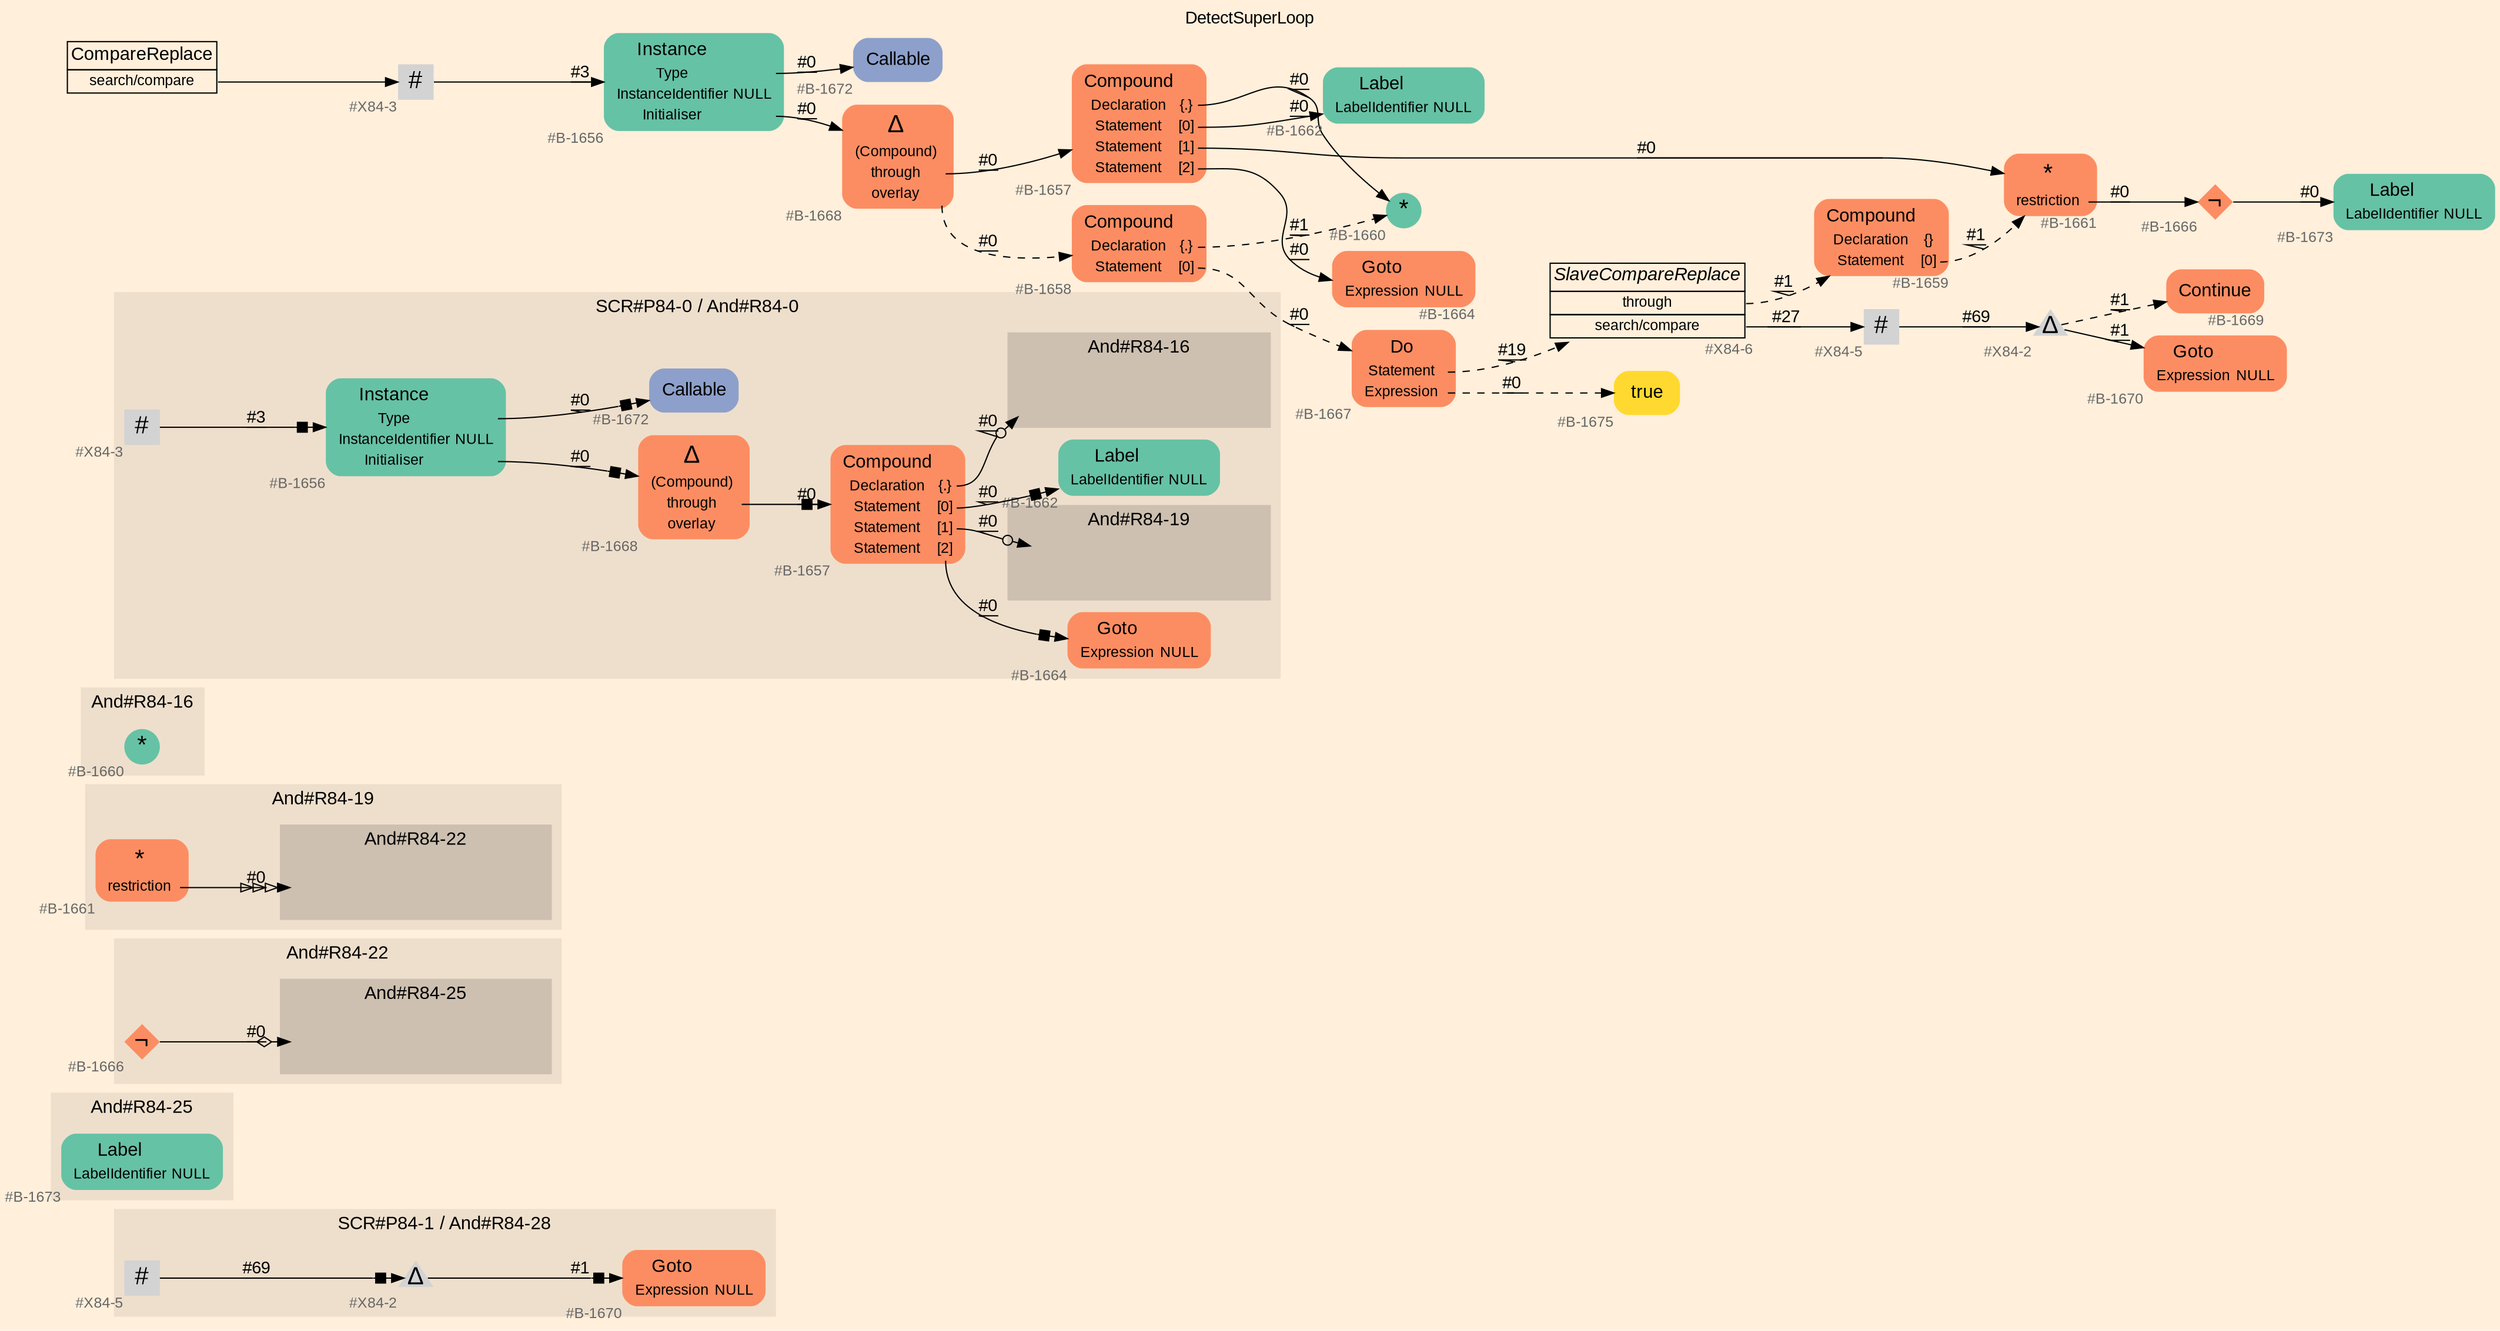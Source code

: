 digraph "DetectSuperLoop" {
label = "DetectSuperLoop"
labelloc = t
graph [
    rankdir = "LR"
    ranksep = 0.3
    bgcolor = antiquewhite1
    color = black
    fontcolor = black
    fontname = "Arial"
];
node [
    fontname = "Arial"
];
edge [
    fontname = "Arial"
];

// -------------------- figure And#R84-28 --------------------
// -------- region And#R84-28 ----------
subgraph "clusterAnd#R84-28" {
    label = "SCR#P84-1 / And#R84-28"
    style = "filled"
    color = antiquewhite2
    fontsize = "15"
    // -------- block And#R84-28/#B-1670 ----------
    "And#R84-28/#B-1670" [
        fillcolor = "/set28/2"
        xlabel = "#B-1670"
        fontsize = "12"
        fontcolor = grey40
        shape = "plaintext"
        label = <<TABLE BORDER="0" CELLBORDER="0" CELLSPACING="0">
         <TR><TD><FONT COLOR="black" POINT-SIZE="15">Goto</FONT></TD></TR>
         <TR><TD><FONT COLOR="black" POINT-SIZE="12">Expression</FONT></TD><TD PORT="port0"><FONT COLOR="black" POINT-SIZE="12">NULL</FONT></TD></TR>
        </TABLE>>
        style = "rounded,filled"
    ];
    
    // -------- block And#R84-28/#X84-2 ----------
    "And#R84-28/#X84-2" [
        xlabel = "#X84-2"
        fontsize = "12"
        fontcolor = grey40
        shape = "triangle"
        label = <<FONT COLOR="black" POINT-SIZE="20">Δ</FONT>>
        style = "filled"
        penwidth = 0.0
        fixedsize = true
        width = 0.4
        height = 0.4
    ];
    
    // -------- block And#R84-28/#X84-5 ----------
    "And#R84-28/#X84-5" [
        xlabel = "#X84-5"
        fontsize = "12"
        fontcolor = grey40
        shape = "square"
        label = <<FONT COLOR="black" POINT-SIZE="20">#</FONT>>
        style = "filled"
        penwidth = 0.0
        fixedsize = true
        width = 0.4
        height = 0.4
    ];
    
}

"And#R84-28/#X84-2" -> "And#R84-28/#B-1670" [
    arrowhead="normalnonebox"
    label = "#1"
    decorate = true
    color = black
    fontcolor = black
];

"And#R84-28/#X84-5" -> "And#R84-28/#X84-2" [
    arrowhead="normalnonebox"
    label = "#69"
    decorate = true
    color = black
    fontcolor = black
];


// -------------------- figure And#R84-25 --------------------
// -------- region And#R84-25 ----------
subgraph "clusterAnd#R84-25" {
    label = "And#R84-25"
    style = "filled"
    color = antiquewhite2
    fontsize = "15"
    // -------- block And#R84-25/#B-1673 ----------
    "And#R84-25/#B-1673" [
        fillcolor = "/set28/1"
        xlabel = "#B-1673"
        fontsize = "12"
        fontcolor = grey40
        shape = "plaintext"
        label = <<TABLE BORDER="0" CELLBORDER="0" CELLSPACING="0">
         <TR><TD><FONT COLOR="black" POINT-SIZE="15">Label</FONT></TD></TR>
         <TR><TD><FONT COLOR="black" POINT-SIZE="12">LabelIdentifier</FONT></TD><TD PORT="port0"><FONT COLOR="black" POINT-SIZE="12">NULL</FONT></TD></TR>
        </TABLE>>
        style = "rounded,filled"
    ];
    
}


// -------------------- figure And#R84-22 --------------------
// -------- region And#R84-22 ----------
subgraph "clusterAnd#R84-22" {
    label = "And#R84-22"
    style = "filled"
    color = antiquewhite2
    fontsize = "15"
    // -------- block And#R84-22/#B-1666 ----------
    "And#R84-22/#B-1666" [
        fillcolor = "/set28/2"
        xlabel = "#B-1666"
        fontsize = "12"
        fontcolor = grey40
        shape = "diamond"
        label = <<FONT COLOR="black" POINT-SIZE="20">¬</FONT>>
        style = "filled"
        penwidth = 0.0
        fixedsize = true
        width = 0.4
        height = 0.4
    ];
    
    // -------- region And#R84-22/And#R84-25 ----------
    subgraph "clusterAnd#R84-22/And#R84-25" {
        label = "And#R84-25"
        style = "filled"
        color = antiquewhite3
        fontsize = "15"
        // -------- block And#R84-22/And#R84-25/#B-1673 ----------
        "And#R84-22/And#R84-25/#B-1673" [
            fillcolor = "/set28/1"
            xlabel = "#B-1673"
            fontsize = "12"
            fontcolor = grey40
            shape = "none"
            style = "invisible"
        ];
        
    }
    
}

"And#R84-22/#B-1666" -> "And#R84-22/And#R84-25/#B-1673" [
    arrowhead="normalnoneodiamond"
    label = "#0"
    decorate = true
    color = black
    fontcolor = black
];


// -------------------- figure And#R84-19 --------------------
// -------- region And#R84-19 ----------
subgraph "clusterAnd#R84-19" {
    label = "And#R84-19"
    style = "filled"
    color = antiquewhite2
    fontsize = "15"
    // -------- block And#R84-19/#B-1661 ----------
    "And#R84-19/#B-1661" [
        fillcolor = "/set28/2"
        xlabel = "#B-1661"
        fontsize = "12"
        fontcolor = grey40
        shape = "plaintext"
        label = <<TABLE BORDER="0" CELLBORDER="0" CELLSPACING="0">
         <TR><TD><FONT COLOR="black" POINT-SIZE="20">*</FONT></TD></TR>
         <TR><TD><FONT COLOR="black" POINT-SIZE="12">restriction</FONT></TD><TD PORT="port0"></TD></TR>
        </TABLE>>
        style = "rounded,filled"
    ];
    
    // -------- region And#R84-19/And#R84-22 ----------
    subgraph "clusterAnd#R84-19/And#R84-22" {
        label = "And#R84-22"
        style = "filled"
        color = antiquewhite3
        fontsize = "15"
        // -------- block And#R84-19/And#R84-22/#B-1666 ----------
        "And#R84-19/And#R84-22/#B-1666" [
            fillcolor = "/set28/2"
            xlabel = "#B-1666"
            fontsize = "12"
            fontcolor = grey40
            shape = "none"
            style = "invisible"
        ];
        
    }
    
}

"And#R84-19/#B-1661":port0 -> "And#R84-19/And#R84-22/#B-1666" [
    arrowhead="normalonormalonormalonormal"
    label = "#0"
    decorate = true
    color = black
    fontcolor = black
];


// -------------------- figure And#R84-16 --------------------
// -------- region And#R84-16 ----------
subgraph "clusterAnd#R84-16" {
    label = "And#R84-16"
    style = "filled"
    color = antiquewhite2
    fontsize = "15"
    // -------- block And#R84-16/#B-1660 ----------
    "And#R84-16/#B-1660" [
        fillcolor = "/set28/1"
        xlabel = "#B-1660"
        fontsize = "12"
        fontcolor = grey40
        shape = "circle"
        label = <<FONT COLOR="black" POINT-SIZE="20">*</FONT>>
        style = "filled"
        penwidth = 0.0
        fixedsize = true
        width = 0.4
        height = 0.4
    ];
    
}


// -------------------- figure And#R84-0 --------------------
// -------- region And#R84-0 ----------
subgraph "clusterAnd#R84-0" {
    label = "SCR#P84-0 / And#R84-0"
    style = "filled"
    color = antiquewhite2
    fontsize = "15"
    // -------- block And#R84-0/#B-1662 ----------
    "And#R84-0/#B-1662" [
        fillcolor = "/set28/1"
        xlabel = "#B-1662"
        fontsize = "12"
        fontcolor = grey40
        shape = "plaintext"
        label = <<TABLE BORDER="0" CELLBORDER="0" CELLSPACING="0">
         <TR><TD><FONT COLOR="black" POINT-SIZE="15">Label</FONT></TD></TR>
         <TR><TD><FONT COLOR="black" POINT-SIZE="12">LabelIdentifier</FONT></TD><TD PORT="port0"><FONT COLOR="black" POINT-SIZE="12">NULL</FONT></TD></TR>
        </TABLE>>
        style = "rounded,filled"
    ];
    
    // -------- block And#R84-0/#B-1656 ----------
    "And#R84-0/#B-1656" [
        fillcolor = "/set28/1"
        xlabel = "#B-1656"
        fontsize = "12"
        fontcolor = grey40
        shape = "plaintext"
        label = <<TABLE BORDER="0" CELLBORDER="0" CELLSPACING="0">
         <TR><TD><FONT COLOR="black" POINT-SIZE="15">Instance</FONT></TD></TR>
         <TR><TD><FONT COLOR="black" POINT-SIZE="12">Type</FONT></TD><TD PORT="port0"></TD></TR>
         <TR><TD><FONT COLOR="black" POINT-SIZE="12">InstanceIdentifier</FONT></TD><TD PORT="port1"><FONT COLOR="black" POINT-SIZE="12">NULL</FONT></TD></TR>
         <TR><TD><FONT COLOR="black" POINT-SIZE="12">Initialiser</FONT></TD><TD PORT="port2"></TD></TR>
        </TABLE>>
        style = "rounded,filled"
    ];
    
    // -------- block And#R84-0/#B-1657 ----------
    "And#R84-0/#B-1657" [
        fillcolor = "/set28/2"
        xlabel = "#B-1657"
        fontsize = "12"
        fontcolor = grey40
        shape = "plaintext"
        label = <<TABLE BORDER="0" CELLBORDER="0" CELLSPACING="0">
         <TR><TD><FONT COLOR="black" POINT-SIZE="15">Compound</FONT></TD></TR>
         <TR><TD><FONT COLOR="black" POINT-SIZE="12">Declaration</FONT></TD><TD PORT="port0"><FONT COLOR="black" POINT-SIZE="12">{.}</FONT></TD></TR>
         <TR><TD><FONT COLOR="black" POINT-SIZE="12">Statement</FONT></TD><TD PORT="port1"><FONT COLOR="black" POINT-SIZE="12">[0]</FONT></TD></TR>
         <TR><TD><FONT COLOR="black" POINT-SIZE="12">Statement</FONT></TD><TD PORT="port2"><FONT COLOR="black" POINT-SIZE="12">[1]</FONT></TD></TR>
         <TR><TD><FONT COLOR="black" POINT-SIZE="12">Statement</FONT></TD><TD PORT="port3"><FONT COLOR="black" POINT-SIZE="12">[2]</FONT></TD></TR>
        </TABLE>>
        style = "rounded,filled"
    ];
    
    // -------- block And#R84-0/#B-1664 ----------
    "And#R84-0/#B-1664" [
        fillcolor = "/set28/2"
        xlabel = "#B-1664"
        fontsize = "12"
        fontcolor = grey40
        shape = "plaintext"
        label = <<TABLE BORDER="0" CELLBORDER="0" CELLSPACING="0">
         <TR><TD><FONT COLOR="black" POINT-SIZE="15">Goto</FONT></TD></TR>
         <TR><TD><FONT COLOR="black" POINT-SIZE="12">Expression</FONT></TD><TD PORT="port0"><FONT COLOR="black" POINT-SIZE="12">NULL</FONT></TD></TR>
        </TABLE>>
        style = "rounded,filled"
    ];
    
    // -------- block And#R84-0/#B-1668 ----------
    "And#R84-0/#B-1668" [
        fillcolor = "/set28/2"
        xlabel = "#B-1668"
        fontsize = "12"
        fontcolor = grey40
        shape = "plaintext"
        label = <<TABLE BORDER="0" CELLBORDER="0" CELLSPACING="0">
         <TR><TD><FONT COLOR="black" POINT-SIZE="20">Δ</FONT></TD></TR>
         <TR><TD><FONT COLOR="black" POINT-SIZE="12">(Compound)</FONT></TD><TD PORT="port0"></TD></TR>
         <TR><TD><FONT COLOR="black" POINT-SIZE="12">through</FONT></TD><TD PORT="port1"></TD></TR>
         <TR><TD><FONT COLOR="black" POINT-SIZE="12">overlay</FONT></TD><TD PORT="port2"></TD></TR>
        </TABLE>>
        style = "rounded,filled"
    ];
    
    // -------- block And#R84-0/#B-1672 ----------
    "And#R84-0/#B-1672" [
        fillcolor = "/set28/3"
        xlabel = "#B-1672"
        fontsize = "12"
        fontcolor = grey40
        shape = "plaintext"
        label = <<TABLE BORDER="0" CELLBORDER="0" CELLSPACING="0">
         <TR><TD><FONT COLOR="black" POINT-SIZE="15">Callable</FONT></TD></TR>
        </TABLE>>
        style = "rounded,filled"
    ];
    
    // -------- block And#R84-0/#X84-3 ----------
    "And#R84-0/#X84-3" [
        xlabel = "#X84-3"
        fontsize = "12"
        fontcolor = grey40
        shape = "square"
        label = <<FONT COLOR="black" POINT-SIZE="20">#</FONT>>
        style = "filled"
        penwidth = 0.0
        fixedsize = true
        width = 0.4
        height = 0.4
    ];
    
    // -------- region And#R84-0/And#R84-16 ----------
    subgraph "clusterAnd#R84-0/And#R84-16" {
        label = "And#R84-16"
        style = "filled"
        color = antiquewhite3
        fontsize = "15"
        // -------- block And#R84-0/And#R84-16/#B-1660 ----------
        "And#R84-0/And#R84-16/#B-1660" [
            fillcolor = "/set28/1"
            xlabel = "#B-1660"
            fontsize = "12"
            fontcolor = grey40
            shape = "none"
            style = "invisible"
        ];
        
    }
    
    // -------- region And#R84-0/And#R84-19 ----------
    subgraph "clusterAnd#R84-0/And#R84-19" {
        label = "And#R84-19"
        style = "filled"
        color = antiquewhite3
        fontsize = "15"
        // -------- block And#R84-0/And#R84-19/#B-1661 ----------
        "And#R84-0/And#R84-19/#B-1661" [
            fillcolor = "/set28/2"
            xlabel = "#B-1661"
            fontsize = "12"
            fontcolor = grey40
            shape = "none"
            style = "invisible"
        ];
        
    }
    
}

"And#R84-0/#B-1656":port0 -> "And#R84-0/#B-1672" [
    arrowhead="normalnonebox"
    label = "#0"
    decorate = true
    color = black
    fontcolor = black
];

"And#R84-0/#B-1656":port2 -> "And#R84-0/#B-1668" [
    arrowhead="normalnonebox"
    label = "#0"
    decorate = true
    color = black
    fontcolor = black
];

"And#R84-0/#B-1657":port0 -> "And#R84-0/And#R84-16/#B-1660" [
    arrowhead="normalnoneodot"
    label = "#0"
    decorate = true
    color = black
    fontcolor = black
];

"And#R84-0/#B-1657":port1 -> "And#R84-0/#B-1662" [
    arrowhead="normalnonebox"
    label = "#0"
    decorate = true
    color = black
    fontcolor = black
];

"And#R84-0/#B-1657":port2 -> "And#R84-0/And#R84-19/#B-1661" [
    arrowhead="normalnoneodot"
    label = "#0"
    decorate = true
    color = black
    fontcolor = black
];

"And#R84-0/#B-1657":port3 -> "And#R84-0/#B-1664" [
    arrowhead="normalnonebox"
    label = "#0"
    decorate = true
    color = black
    fontcolor = black
];

"And#R84-0/#B-1668":port1 -> "And#R84-0/#B-1657" [
    arrowhead="normalnonebox"
    label = "#0"
    decorate = true
    color = black
    fontcolor = black
];

"And#R84-0/#X84-3" -> "And#R84-0/#B-1656" [
    arrowhead="normalnonebox"
    label = "#3"
    decorate = true
    color = black
    fontcolor = black
];


// -------------------- transformation figure --------------------
// -------- block CR#X84-4 ----------
"CR#X84-4" [
    fillcolor = antiquewhite1
    fontsize = "12"
    fontcolor = grey40
    shape = "plaintext"
    label = <<TABLE BORDER="0" CELLBORDER="1" CELLSPACING="0">
     <TR><TD><FONT COLOR="black" POINT-SIZE="15">CompareReplace</FONT></TD></TR>
     <TR><TD PORT="port0"><FONT COLOR="black" POINT-SIZE="12">search/compare</FONT></TD></TR>
    </TABLE>>
    style = "filled"
    color = black
];

// -------- block #X84-3 ----------
"#X84-3" [
    xlabel = "#X84-3"
    fontsize = "12"
    fontcolor = grey40
    shape = "square"
    label = <<FONT COLOR="black" POINT-SIZE="20">#</FONT>>
    style = "filled"
    penwidth = 0.0
    fixedsize = true
    width = 0.4
    height = 0.4
];

// -------- block #B-1656 ----------
"#B-1656" [
    fillcolor = "/set28/1"
    xlabel = "#B-1656"
    fontsize = "12"
    fontcolor = grey40
    shape = "plaintext"
    label = <<TABLE BORDER="0" CELLBORDER="0" CELLSPACING="0">
     <TR><TD><FONT COLOR="black" POINT-SIZE="15">Instance</FONT></TD></TR>
     <TR><TD><FONT COLOR="black" POINT-SIZE="12">Type</FONT></TD><TD PORT="port0"></TD></TR>
     <TR><TD><FONT COLOR="black" POINT-SIZE="12">InstanceIdentifier</FONT></TD><TD PORT="port1"><FONT COLOR="black" POINT-SIZE="12">NULL</FONT></TD></TR>
     <TR><TD><FONT COLOR="black" POINT-SIZE="12">Initialiser</FONT></TD><TD PORT="port2"></TD></TR>
    </TABLE>>
    style = "rounded,filled"
];

// -------- block #B-1672 ----------
"#B-1672" [
    fillcolor = "/set28/3"
    xlabel = "#B-1672"
    fontsize = "12"
    fontcolor = grey40
    shape = "plaintext"
    label = <<TABLE BORDER="0" CELLBORDER="0" CELLSPACING="0">
     <TR><TD><FONT COLOR="black" POINT-SIZE="15">Callable</FONT></TD></TR>
    </TABLE>>
    style = "rounded,filled"
];

// -------- block #B-1668 ----------
"#B-1668" [
    fillcolor = "/set28/2"
    xlabel = "#B-1668"
    fontsize = "12"
    fontcolor = grey40
    shape = "plaintext"
    label = <<TABLE BORDER="0" CELLBORDER="0" CELLSPACING="0">
     <TR><TD><FONT COLOR="black" POINT-SIZE="20">Δ</FONT></TD></TR>
     <TR><TD><FONT COLOR="black" POINT-SIZE="12">(Compound)</FONT></TD><TD PORT="port0"></TD></TR>
     <TR><TD><FONT COLOR="black" POINT-SIZE="12">through</FONT></TD><TD PORT="port1"></TD></TR>
     <TR><TD><FONT COLOR="black" POINT-SIZE="12">overlay</FONT></TD><TD PORT="port2"></TD></TR>
    </TABLE>>
    style = "rounded,filled"
];

// -------- block #B-1657 ----------
"#B-1657" [
    fillcolor = "/set28/2"
    xlabel = "#B-1657"
    fontsize = "12"
    fontcolor = grey40
    shape = "plaintext"
    label = <<TABLE BORDER="0" CELLBORDER="0" CELLSPACING="0">
     <TR><TD><FONT COLOR="black" POINT-SIZE="15">Compound</FONT></TD></TR>
     <TR><TD><FONT COLOR="black" POINT-SIZE="12">Declaration</FONT></TD><TD PORT="port0"><FONT COLOR="black" POINT-SIZE="12">{.}</FONT></TD></TR>
     <TR><TD><FONT COLOR="black" POINT-SIZE="12">Statement</FONT></TD><TD PORT="port1"><FONT COLOR="black" POINT-SIZE="12">[0]</FONT></TD></TR>
     <TR><TD><FONT COLOR="black" POINT-SIZE="12">Statement</FONT></TD><TD PORT="port2"><FONT COLOR="black" POINT-SIZE="12">[1]</FONT></TD></TR>
     <TR><TD><FONT COLOR="black" POINT-SIZE="12">Statement</FONT></TD><TD PORT="port3"><FONT COLOR="black" POINT-SIZE="12">[2]</FONT></TD></TR>
    </TABLE>>
    style = "rounded,filled"
];

// -------- block #B-1660 ----------
"#B-1660" [
    fillcolor = "/set28/1"
    xlabel = "#B-1660"
    fontsize = "12"
    fontcolor = grey40
    shape = "circle"
    label = <<FONT COLOR="black" POINT-SIZE="20">*</FONT>>
    style = "filled"
    penwidth = 0.0
    fixedsize = true
    width = 0.4
    height = 0.4
];

// -------- block #B-1662 ----------
"#B-1662" [
    fillcolor = "/set28/1"
    xlabel = "#B-1662"
    fontsize = "12"
    fontcolor = grey40
    shape = "plaintext"
    label = <<TABLE BORDER="0" CELLBORDER="0" CELLSPACING="0">
     <TR><TD><FONT COLOR="black" POINT-SIZE="15">Label</FONT></TD></TR>
     <TR><TD><FONT COLOR="black" POINT-SIZE="12">LabelIdentifier</FONT></TD><TD PORT="port0"><FONT COLOR="black" POINT-SIZE="12">NULL</FONT></TD></TR>
    </TABLE>>
    style = "rounded,filled"
];

// -------- block #B-1661 ----------
"#B-1661" [
    fillcolor = "/set28/2"
    xlabel = "#B-1661"
    fontsize = "12"
    fontcolor = grey40
    shape = "plaintext"
    label = <<TABLE BORDER="0" CELLBORDER="0" CELLSPACING="0">
     <TR><TD><FONT COLOR="black" POINT-SIZE="20">*</FONT></TD></TR>
     <TR><TD><FONT COLOR="black" POINT-SIZE="12">restriction</FONT></TD><TD PORT="port0"></TD></TR>
    </TABLE>>
    style = "rounded,filled"
];

// -------- block #B-1666 ----------
"#B-1666" [
    fillcolor = "/set28/2"
    xlabel = "#B-1666"
    fontsize = "12"
    fontcolor = grey40
    shape = "diamond"
    label = <<FONT COLOR="black" POINT-SIZE="20">¬</FONT>>
    style = "filled"
    penwidth = 0.0
    fixedsize = true
    width = 0.4
    height = 0.4
];

// -------- block #B-1673 ----------
"#B-1673" [
    fillcolor = "/set28/1"
    xlabel = "#B-1673"
    fontsize = "12"
    fontcolor = grey40
    shape = "plaintext"
    label = <<TABLE BORDER="0" CELLBORDER="0" CELLSPACING="0">
     <TR><TD><FONT COLOR="black" POINT-SIZE="15">Label</FONT></TD></TR>
     <TR><TD><FONT COLOR="black" POINT-SIZE="12">LabelIdentifier</FONT></TD><TD PORT="port0"><FONT COLOR="black" POINT-SIZE="12">NULL</FONT></TD></TR>
    </TABLE>>
    style = "rounded,filled"
];

// -------- block #B-1664 ----------
"#B-1664" [
    fillcolor = "/set28/2"
    xlabel = "#B-1664"
    fontsize = "12"
    fontcolor = grey40
    shape = "plaintext"
    label = <<TABLE BORDER="0" CELLBORDER="0" CELLSPACING="0">
     <TR><TD><FONT COLOR="black" POINT-SIZE="15">Goto</FONT></TD></TR>
     <TR><TD><FONT COLOR="black" POINT-SIZE="12">Expression</FONT></TD><TD PORT="port0"><FONT COLOR="black" POINT-SIZE="12">NULL</FONT></TD></TR>
    </TABLE>>
    style = "rounded,filled"
];

// -------- block #B-1658 ----------
"#B-1658" [
    fillcolor = "/set28/2"
    xlabel = "#B-1658"
    fontsize = "12"
    fontcolor = grey40
    shape = "plaintext"
    label = <<TABLE BORDER="0" CELLBORDER="0" CELLSPACING="0">
     <TR><TD><FONT COLOR="black" POINT-SIZE="15">Compound</FONT></TD></TR>
     <TR><TD><FONT COLOR="black" POINT-SIZE="12">Declaration</FONT></TD><TD PORT="port0"><FONT COLOR="black" POINT-SIZE="12">{.}</FONT></TD></TR>
     <TR><TD><FONT COLOR="black" POINT-SIZE="12">Statement</FONT></TD><TD PORT="port1"><FONT COLOR="black" POINT-SIZE="12">[0]</FONT></TD></TR>
    </TABLE>>
    style = "rounded,filled"
];

// -------- block #B-1667 ----------
"#B-1667" [
    fillcolor = "/set28/2"
    xlabel = "#B-1667"
    fontsize = "12"
    fontcolor = grey40
    shape = "plaintext"
    label = <<TABLE BORDER="0" CELLBORDER="0" CELLSPACING="0">
     <TR><TD><FONT COLOR="black" POINT-SIZE="15">Do</FONT></TD></TR>
     <TR><TD><FONT COLOR="black" POINT-SIZE="12">Statement</FONT></TD><TD PORT="port0"></TD></TR>
     <TR><TD><FONT COLOR="black" POINT-SIZE="12">Expression</FONT></TD><TD PORT="port1"></TD></TR>
    </TABLE>>
    style = "rounded,filled"
];

// -------- block #X84-6 ----------
"#X84-6" [
    fillcolor = antiquewhite1
    xlabel = "#X84-6"
    fontsize = "12"
    fontcolor = grey40
    shape = "plaintext"
    label = <<TABLE BORDER="0" CELLBORDER="1" CELLSPACING="0">
     <TR><TD><FONT COLOR="black" POINT-SIZE="15"><I>SlaveCompareReplace</I></FONT></TD></TR>
     <TR><TD PORT="port0"><FONT COLOR="black" POINT-SIZE="12">through</FONT></TD></TR>
     <TR><TD PORT="port1"><FONT COLOR="black" POINT-SIZE="12">search/compare</FONT></TD></TR>
    </TABLE>>
    style = "filled"
    color = black
];

// -------- block #B-1659 ----------
"#B-1659" [
    fillcolor = "/set28/2"
    xlabel = "#B-1659"
    fontsize = "12"
    fontcolor = grey40
    shape = "plaintext"
    label = <<TABLE BORDER="0" CELLBORDER="0" CELLSPACING="0">
     <TR><TD><FONT COLOR="black" POINT-SIZE="15">Compound</FONT></TD></TR>
     <TR><TD><FONT COLOR="black" POINT-SIZE="12">Declaration</FONT></TD><TD PORT="port0"><FONT COLOR="black" POINT-SIZE="12">{}</FONT></TD></TR>
     <TR><TD><FONT COLOR="black" POINT-SIZE="12">Statement</FONT></TD><TD PORT="port1"><FONT COLOR="black" POINT-SIZE="12">[0]</FONT></TD></TR>
    </TABLE>>
    style = "rounded,filled"
];

// -------- block #X84-5 ----------
"#X84-5" [
    xlabel = "#X84-5"
    fontsize = "12"
    fontcolor = grey40
    shape = "square"
    label = <<FONT COLOR="black" POINT-SIZE="20">#</FONT>>
    style = "filled"
    penwidth = 0.0
    fixedsize = true
    width = 0.4
    height = 0.4
];

// -------- block #X84-2 ----------
"#X84-2" [
    xlabel = "#X84-2"
    fontsize = "12"
    fontcolor = grey40
    shape = "triangle"
    label = <<FONT COLOR="black" POINT-SIZE="20">Δ</FONT>>
    style = "filled"
    penwidth = 0.0
    fixedsize = true
    width = 0.4
    height = 0.4
];

// -------- block #B-1670 ----------
"#B-1670" [
    fillcolor = "/set28/2"
    xlabel = "#B-1670"
    fontsize = "12"
    fontcolor = grey40
    shape = "plaintext"
    label = <<TABLE BORDER="0" CELLBORDER="0" CELLSPACING="0">
     <TR><TD><FONT COLOR="black" POINT-SIZE="15">Goto</FONT></TD></TR>
     <TR><TD><FONT COLOR="black" POINT-SIZE="12">Expression</FONT></TD><TD PORT="port0"><FONT COLOR="black" POINT-SIZE="12">NULL</FONT></TD></TR>
    </TABLE>>
    style = "rounded,filled"
];

// -------- block #B-1669 ----------
"#B-1669" [
    fillcolor = "/set28/2"
    xlabel = "#B-1669"
    fontsize = "12"
    fontcolor = grey40
    shape = "plaintext"
    label = <<TABLE BORDER="0" CELLBORDER="0" CELLSPACING="0">
     <TR><TD><FONT COLOR="black" POINT-SIZE="15">Continue</FONT></TD></TR>
    </TABLE>>
    style = "rounded,filled"
];

// -------- block #B-1675 ----------
"#B-1675" [
    fillcolor = "/set28/6"
    xlabel = "#B-1675"
    fontsize = "12"
    fontcolor = grey40
    shape = "plaintext"
    label = <<TABLE BORDER="0" CELLBORDER="0" CELLSPACING="0">
     <TR><TD><FONT COLOR="black" POINT-SIZE="15">true</FONT></TD></TR>
    </TABLE>>
    style = "rounded,filled"
];

"CR#X84-4":port0 -> "#X84-3" [
    label = ""
    decorate = true
    color = black
    fontcolor = black
];

"#X84-3" -> "#B-1656" [
    label = "#3"
    decorate = true
    color = black
    fontcolor = black
];

"#B-1656":port0 -> "#B-1672" [
    label = "#0"
    decorate = true
    color = black
    fontcolor = black
];

"#B-1656":port2 -> "#B-1668" [
    label = "#0"
    decorate = true
    color = black
    fontcolor = black
];

"#B-1668":port1 -> "#B-1657" [
    label = "#0"
    decorate = true
    color = black
    fontcolor = black
];

"#B-1668":port2 -> "#B-1658" [
    style="dashed"
    label = "#0"
    decorate = true
    color = black
    fontcolor = black
];

"#B-1657":port0 -> "#B-1660" [
    label = "#0"
    decorate = true
    color = black
    fontcolor = black
];

"#B-1657":port1 -> "#B-1662" [
    label = "#0"
    decorate = true
    color = black
    fontcolor = black
];

"#B-1657":port2 -> "#B-1661" [
    label = "#0"
    decorate = true
    color = black
    fontcolor = black
];

"#B-1657":port3 -> "#B-1664" [
    label = "#0"
    decorate = true
    color = black
    fontcolor = black
];

"#B-1661":port0 -> "#B-1666" [
    label = "#0"
    decorate = true
    color = black
    fontcolor = black
];

"#B-1666" -> "#B-1673" [
    label = "#0"
    decorate = true
    color = black
    fontcolor = black
];

"#B-1658":port0 -> "#B-1660" [
    style="dashed"
    label = "#1"
    decorate = true
    color = black
    fontcolor = black
];

"#B-1658":port1 -> "#B-1667" [
    style="dashed"
    label = "#0"
    decorate = true
    color = black
    fontcolor = black
];

"#B-1667":port0 -> "#X84-6" [
    style="dashed"
    label = "#19"
    decorate = true
    color = black
    fontcolor = black
];

"#B-1667":port1 -> "#B-1675" [
    style="dashed"
    label = "#0"
    decorate = true
    color = black
    fontcolor = black
];

"#X84-6":port0 -> "#B-1659" [
    style="dashed"
    label = "#1"
    decorate = true
    color = black
    fontcolor = black
];

"#X84-6":port1 -> "#X84-5" [
    label = " #27"
    decorate = true
    color = black
    fontcolor = black
];

"#B-1659":port1 -> "#B-1661" [
    style="dashed"
    label = "#1"
    decorate = true
    color = black
    fontcolor = black
];

"#X84-5" -> "#X84-2" [
    label = "#69"
    decorate = true
    color = black
    fontcolor = black
];

"#X84-2" -> "#B-1670" [
    label = "#1"
    decorate = true
    color = black
    fontcolor = black
];

"#X84-2" -> "#B-1669" [
    style="dashed"
    label = "#1"
    decorate = true
    color = black
    fontcolor = black
];


}
